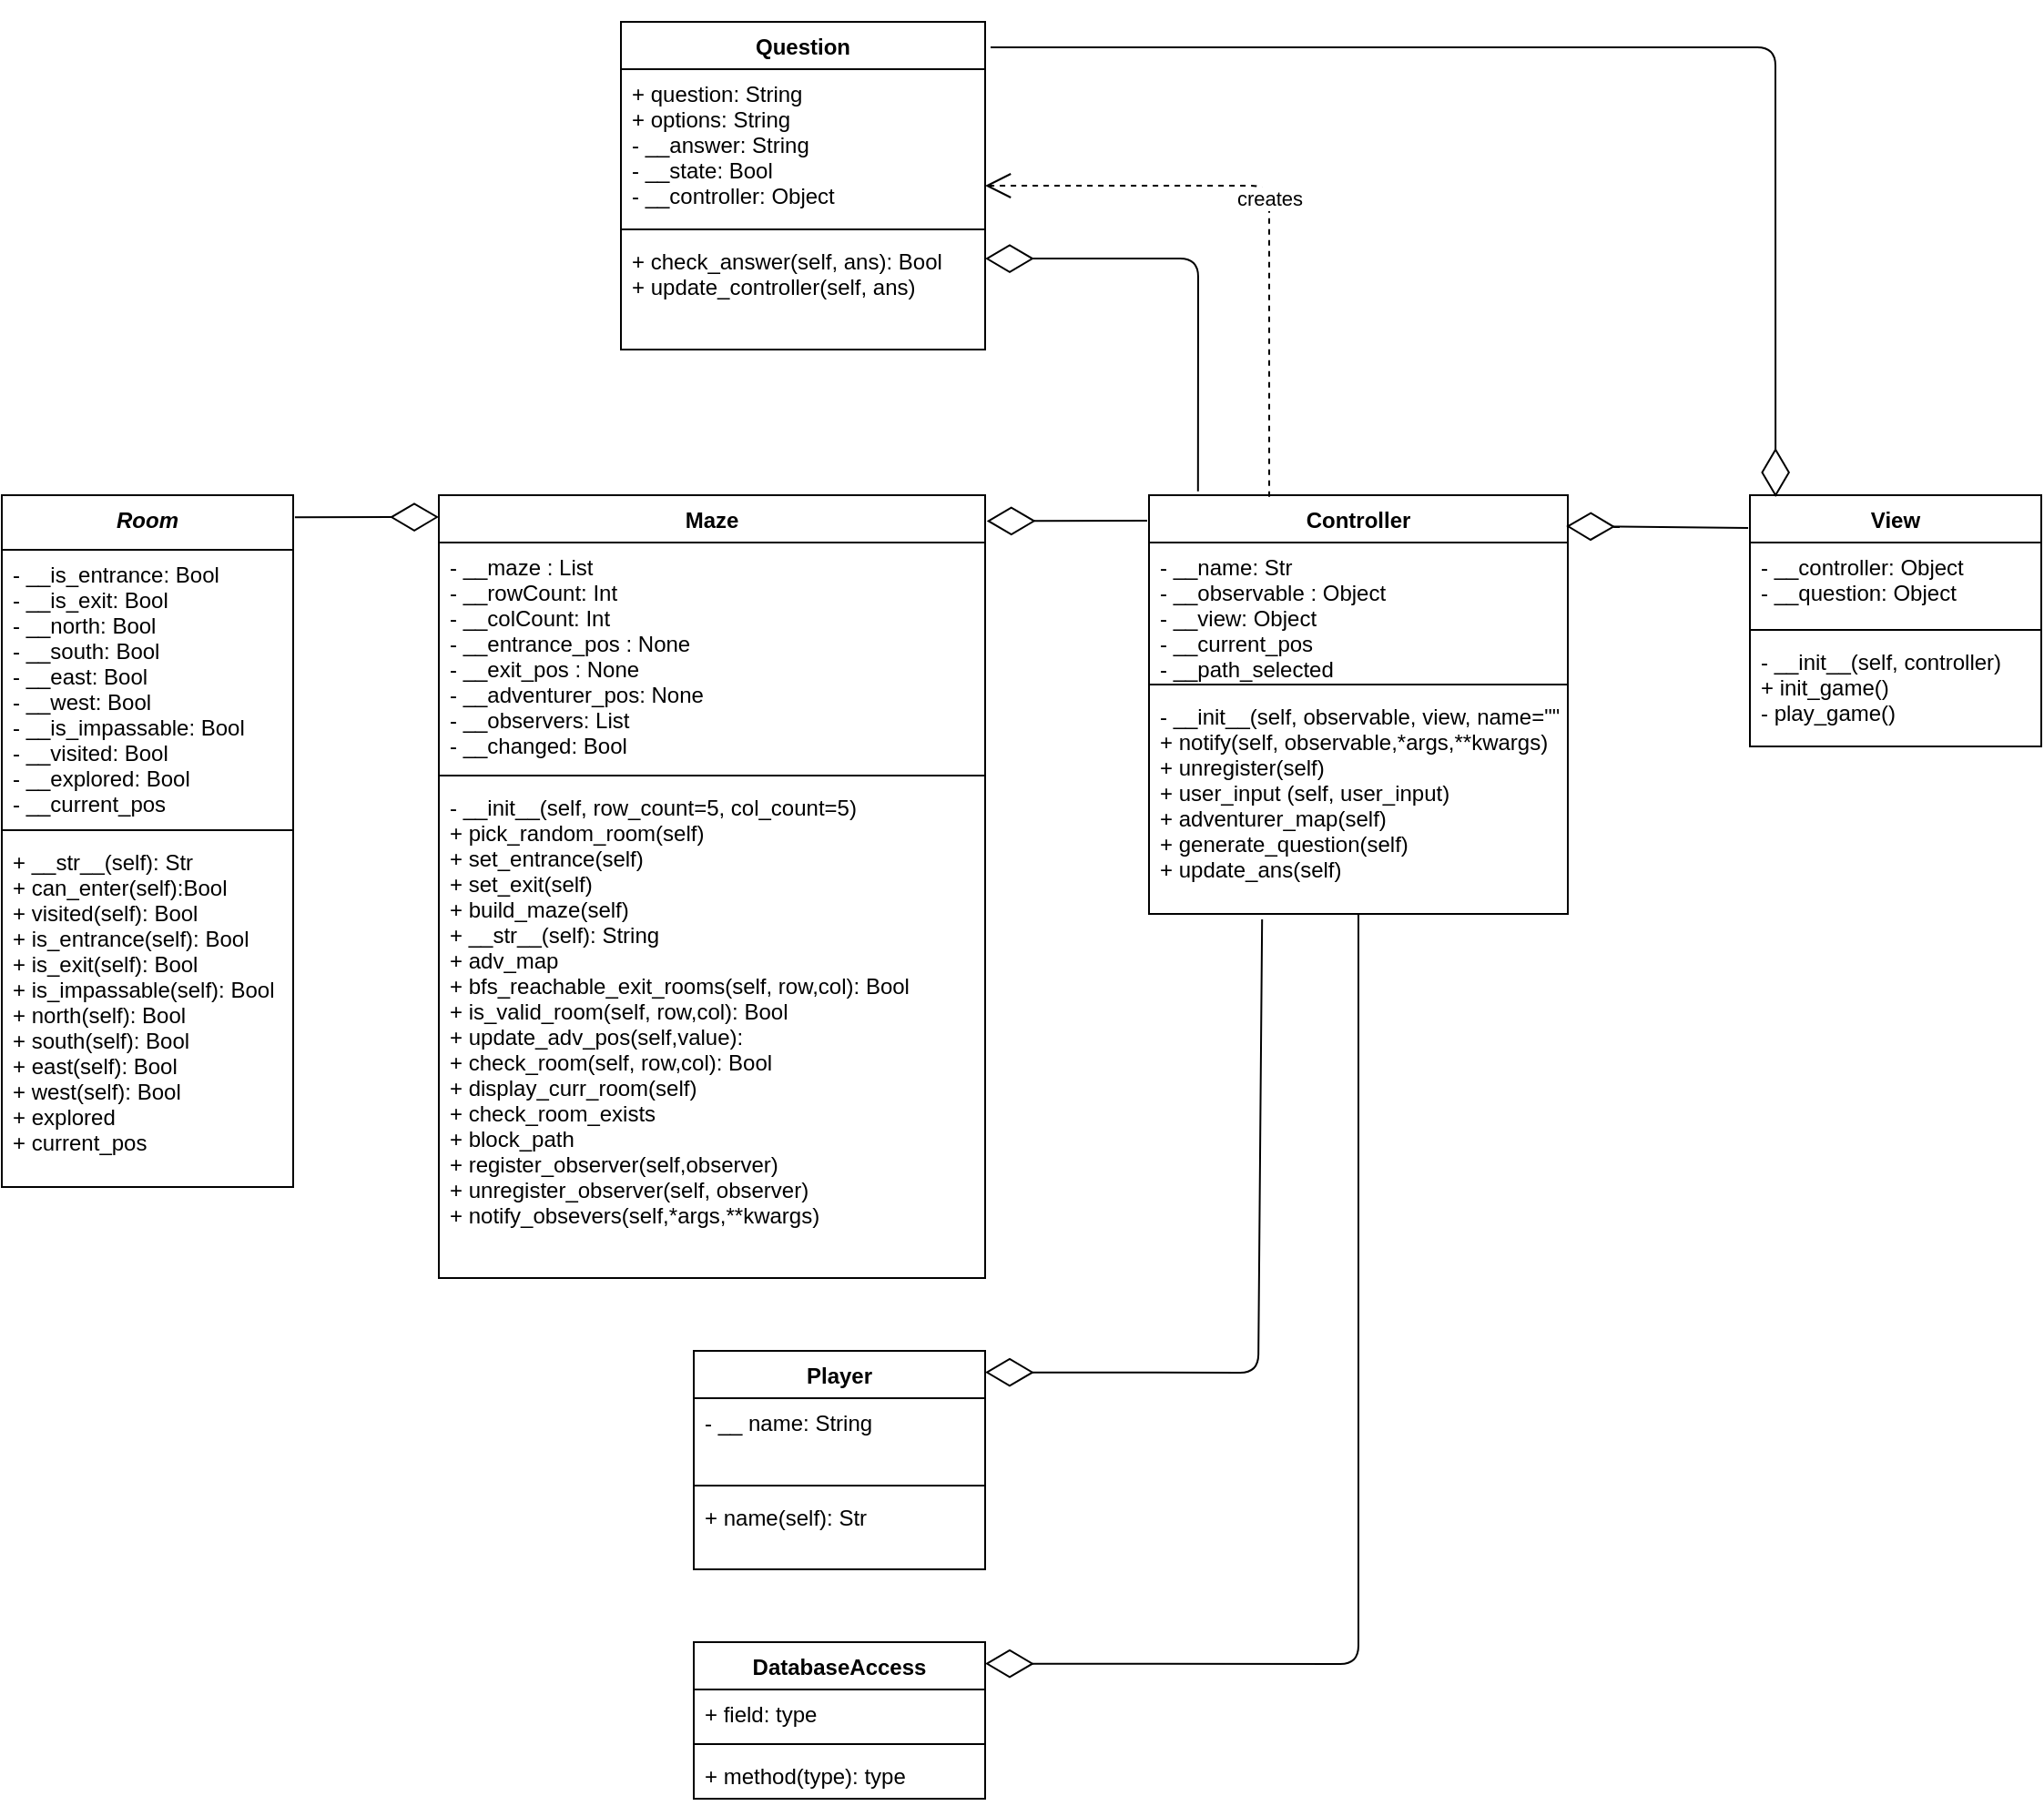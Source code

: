<mxfile version="14.2.9" type="device"><diagram id="2pzU6UBAtQB1RrakLwoV" name="Page-1"><mxGraphModel dx="1876" dy="754" grid="1" gridSize="10" guides="1" tooltips="1" connect="1" arrows="1" fold="1" page="1" pageScale="1" pageWidth="850" pageHeight="1100" math="0" shadow="0"><root><mxCell id="0"/><mxCell id="1" parent="0"/><mxCell id="dtdOn8wVSNTpU2MTarlF-1" value="Controller" style="swimlane;fontStyle=1;align=center;verticalAlign=top;childLayout=stackLayout;horizontal=1;startSize=26;horizontalStack=0;resizeParent=1;resizeParentMax=0;resizeLast=0;collapsible=1;marginBottom=0;" vertex="1" parent="1"><mxGeometry x="480" y="280" width="230" height="230" as="geometry"/></mxCell><mxCell id="dtdOn8wVSNTpU2MTarlF-2" value="- __name: Str&#xa;- __observable : Object&#xa;- __view: Object&#xa;- __current_pos &#xa;- __path_selected" style="text;strokeColor=none;fillColor=none;align=left;verticalAlign=top;spacingLeft=4;spacingRight=4;overflow=hidden;rotatable=0;points=[[0,0.5],[1,0.5]];portConstraint=eastwest;" vertex="1" parent="dtdOn8wVSNTpU2MTarlF-1"><mxGeometry y="26" width="230" height="74" as="geometry"/></mxCell><mxCell id="dtdOn8wVSNTpU2MTarlF-3" value="" style="line;strokeWidth=1;fillColor=none;align=left;verticalAlign=middle;spacingTop=-1;spacingLeft=3;spacingRight=3;rotatable=0;labelPosition=right;points=[];portConstraint=eastwest;" vertex="1" parent="dtdOn8wVSNTpU2MTarlF-1"><mxGeometry y="100" width="230" height="8" as="geometry"/></mxCell><mxCell id="dtdOn8wVSNTpU2MTarlF-4" value="- __init__(self, observable, view, name=&quot;&quot;)&#xa;+ notify(self, observable,*args,**kwargs)&#xa;+ unregister(self)&#xa;+ user_input (self, user_input)&#xa;+ adventurer_map(self)&#xa;+ generate_question(self)&#xa;+ update_ans(self)&#xa;" style="text;strokeColor=none;fillColor=none;align=left;verticalAlign=top;spacingLeft=4;spacingRight=4;overflow=hidden;rotatable=0;points=[[0,0.5],[1,0.5]];portConstraint=eastwest;" vertex="1" parent="dtdOn8wVSNTpU2MTarlF-1"><mxGeometry y="108" width="230" height="122" as="geometry"/></mxCell><mxCell id="dtdOn8wVSNTpU2MTarlF-5" value="Maze" style="swimlane;fontStyle=1;align=center;verticalAlign=top;childLayout=stackLayout;horizontal=1;startSize=26;horizontalStack=0;resizeParent=1;resizeParentMax=0;resizeLast=0;collapsible=1;marginBottom=0;" vertex="1" parent="1"><mxGeometry x="90" y="280" width="300" height="430" as="geometry"/></mxCell><mxCell id="dtdOn8wVSNTpU2MTarlF-29" value="" style="endArrow=diamondThin;endFill=0;endSize=24;html=1;exitX=1.006;exitY=0.032;exitDx=0;exitDy=0;exitPerimeter=0;" edge="1" parent="dtdOn8wVSNTpU2MTarlF-5" source="dtdOn8wVSNTpU2MTarlF-34"><mxGeometry width="160" relative="1" as="geometry"><mxPoint x="-70" y="12" as="sourcePoint"/><mxPoint y="12" as="targetPoint"/></mxGeometry></mxCell><mxCell id="dtdOn8wVSNTpU2MTarlF-6" value="- __maze : List&#xa;- __rowCount: Int&#xa;- __colCount: Int&#xa;- __entrance_pos : None&#xa;- __exit_pos : None&#xa;- __adventurer_pos: None&#xa;- __observers: List&#xa;- __changed: Bool" style="text;strokeColor=none;fillColor=none;align=left;verticalAlign=top;spacingLeft=4;spacingRight=4;overflow=hidden;rotatable=0;points=[[0,0.5],[1,0.5]];portConstraint=eastwest;" vertex="1" parent="dtdOn8wVSNTpU2MTarlF-5"><mxGeometry y="26" width="300" height="124" as="geometry"/></mxCell><mxCell id="dtdOn8wVSNTpU2MTarlF-7" value="" style="line;strokeWidth=1;fillColor=none;align=left;verticalAlign=middle;spacingTop=-1;spacingLeft=3;spacingRight=3;rotatable=0;labelPosition=right;points=[];portConstraint=eastwest;" vertex="1" parent="dtdOn8wVSNTpU2MTarlF-5"><mxGeometry y="150" width="300" height="8" as="geometry"/></mxCell><mxCell id="dtdOn8wVSNTpU2MTarlF-8" value="- __init__(self, row_count=5, col_count=5)&#xa;+ pick_random_room(self)&#xa;+ set_entrance(self)&#xa;+ set_exit(self)&#xa;+ build_maze(self)&#xa;+ __str__(self): String&#xa;+ adv_map&#xa;+ bfs_reachable_exit_rooms(self, row,col): Bool&#xa;+ is_valid_room(self, row,col): Bool&#xa;+ update_adv_pos(self,value):&#xa;+ check_room(self, row,col): Bool&#xa;+ display_curr_room(self)&#xa;+ check_room_exists&#xa;+ block_path&#xa;+ register_observer(self,observer)&#xa;+ unregister_observer(self, observer)&#xa;+ notify_obsevers(self,*args,**kwargs)" style="text;strokeColor=none;fillColor=none;align=left;verticalAlign=top;spacingLeft=4;spacingRight=4;overflow=hidden;rotatable=0;points=[[0,0.5],[1,0.5]];portConstraint=eastwest;" vertex="1" parent="dtdOn8wVSNTpU2MTarlF-5"><mxGeometry y="158" width="300" height="272" as="geometry"/></mxCell><mxCell id="dtdOn8wVSNTpU2MTarlF-9" value="View" style="swimlane;fontStyle=1;align=center;verticalAlign=top;childLayout=stackLayout;horizontal=1;startSize=26;horizontalStack=0;resizeParent=1;resizeParentMax=0;resizeLast=0;collapsible=1;marginBottom=0;" vertex="1" parent="1"><mxGeometry x="810" y="280" width="160" height="138" as="geometry"/></mxCell><mxCell id="dtdOn8wVSNTpU2MTarlF-10" value="- __controller: Object&#xa;- __question: Object" style="text;strokeColor=none;fillColor=none;align=left;verticalAlign=top;spacingLeft=4;spacingRight=4;overflow=hidden;rotatable=0;points=[[0,0.5],[1,0.5]];portConstraint=eastwest;" vertex="1" parent="dtdOn8wVSNTpU2MTarlF-9"><mxGeometry y="26" width="160" height="44" as="geometry"/></mxCell><mxCell id="dtdOn8wVSNTpU2MTarlF-11" value="" style="line;strokeWidth=1;fillColor=none;align=left;verticalAlign=middle;spacingTop=-1;spacingLeft=3;spacingRight=3;rotatable=0;labelPosition=right;points=[];portConstraint=eastwest;" vertex="1" parent="dtdOn8wVSNTpU2MTarlF-9"><mxGeometry y="70" width="160" height="8" as="geometry"/></mxCell><mxCell id="dtdOn8wVSNTpU2MTarlF-12" value="- __init__(self, controller)&#xa;+ init_game()&#xa;- play_game()" style="text;strokeColor=none;fillColor=none;align=left;verticalAlign=top;spacingLeft=4;spacingRight=4;overflow=hidden;rotatable=0;points=[[0,0.5],[1,0.5]];portConstraint=eastwest;" vertex="1" parent="dtdOn8wVSNTpU2MTarlF-9"><mxGeometry y="78" width="160" height="60" as="geometry"/></mxCell><mxCell id="dtdOn8wVSNTpU2MTarlF-13" value="Question" style="swimlane;fontStyle=1;align=center;verticalAlign=top;childLayout=stackLayout;horizontal=1;startSize=26;horizontalStack=0;resizeParent=1;resizeParentMax=0;resizeLast=0;collapsible=1;marginBottom=0;" vertex="1" parent="1"><mxGeometry x="190" y="20" width="200" height="180" as="geometry"/></mxCell><mxCell id="dtdOn8wVSNTpU2MTarlF-14" value="+ question: String&#xa;+ options: String&#xa;- __answer: String&#xa;- __state: Bool&#xa;- __controller: Object" style="text;strokeColor=none;fillColor=none;align=left;verticalAlign=top;spacingLeft=4;spacingRight=4;overflow=hidden;rotatable=0;points=[[0,0.5],[1,0.5]];portConstraint=eastwest;" vertex="1" parent="dtdOn8wVSNTpU2MTarlF-13"><mxGeometry y="26" width="200" height="84" as="geometry"/></mxCell><mxCell id="dtdOn8wVSNTpU2MTarlF-15" value="" style="line;strokeWidth=1;fillColor=none;align=left;verticalAlign=middle;spacingTop=-1;spacingLeft=3;spacingRight=3;rotatable=0;labelPosition=right;points=[];portConstraint=eastwest;" vertex="1" parent="dtdOn8wVSNTpU2MTarlF-13"><mxGeometry y="110" width="200" height="8" as="geometry"/></mxCell><mxCell id="dtdOn8wVSNTpU2MTarlF-16" value="+ check_answer(self, ans): Bool&#xa;+ update_controller(self, ans)" style="text;strokeColor=none;fillColor=none;align=left;verticalAlign=top;spacingLeft=4;spacingRight=4;overflow=hidden;rotatable=0;points=[[0,0.5],[1,0.5]];portConstraint=eastwest;" vertex="1" parent="dtdOn8wVSNTpU2MTarlF-13"><mxGeometry y="118" width="200" height="62" as="geometry"/></mxCell><mxCell id="dtdOn8wVSNTpU2MTarlF-17" value="DatabaseAccess" style="swimlane;fontStyle=1;align=center;verticalAlign=top;childLayout=stackLayout;horizontal=1;startSize=26;horizontalStack=0;resizeParent=1;resizeParentMax=0;resizeLast=0;collapsible=1;marginBottom=0;" vertex="1" parent="1"><mxGeometry x="230" y="910" width="160" height="86" as="geometry"/></mxCell><mxCell id="dtdOn8wVSNTpU2MTarlF-18" value="+ field: type" style="text;strokeColor=none;fillColor=none;align=left;verticalAlign=top;spacingLeft=4;spacingRight=4;overflow=hidden;rotatable=0;points=[[0,0.5],[1,0.5]];portConstraint=eastwest;" vertex="1" parent="dtdOn8wVSNTpU2MTarlF-17"><mxGeometry y="26" width="160" height="26" as="geometry"/></mxCell><mxCell id="dtdOn8wVSNTpU2MTarlF-19" value="" style="line;strokeWidth=1;fillColor=none;align=left;verticalAlign=middle;spacingTop=-1;spacingLeft=3;spacingRight=3;rotatable=0;labelPosition=right;points=[];portConstraint=eastwest;" vertex="1" parent="dtdOn8wVSNTpU2MTarlF-17"><mxGeometry y="52" width="160" height="8" as="geometry"/></mxCell><mxCell id="dtdOn8wVSNTpU2MTarlF-20" value="+ method(type): type" style="text;strokeColor=none;fillColor=none;align=left;verticalAlign=top;spacingLeft=4;spacingRight=4;overflow=hidden;rotatable=0;points=[[0,0.5],[1,0.5]];portConstraint=eastwest;" vertex="1" parent="dtdOn8wVSNTpU2MTarlF-17"><mxGeometry y="60" width="160" height="26" as="geometry"/></mxCell><mxCell id="dtdOn8wVSNTpU2MTarlF-30" value="" style="endArrow=diamondThin;endFill=0;endSize=24;html=1;entryX=1.003;entryY=0.033;entryDx=0;entryDy=0;entryPerimeter=0;" edge="1" parent="1" target="dtdOn8wVSNTpU2MTarlF-5"><mxGeometry width="160" relative="1" as="geometry"><mxPoint x="479" y="294" as="sourcePoint"/><mxPoint x="255" y="295" as="targetPoint"/></mxGeometry></mxCell><mxCell id="dtdOn8wVSNTpU2MTarlF-31" value="" style="endArrow=diamondThin;endFill=0;endSize=24;html=1;exitX=0.117;exitY=-0.009;exitDx=0;exitDy=0;exitPerimeter=0;entryX=1;entryY=0.194;entryDx=0;entryDy=0;entryPerimeter=0;" edge="1" parent="1" source="dtdOn8wVSNTpU2MTarlF-1" target="dtdOn8wVSNTpU2MTarlF-16"><mxGeometry width="160" relative="1" as="geometry"><mxPoint x="500" y="270" as="sourcePoint"/><mxPoint x="290" y="151" as="targetPoint"/><Array as="points"><mxPoint x="507" y="150"/></Array></mxGeometry></mxCell><mxCell id="dtdOn8wVSNTpU2MTarlF-32" value="creates" style="endArrow=open;endSize=12;dashed=1;html=1;exitX=0.287;exitY=0.004;exitDx=0;exitDy=0;exitPerimeter=0;" edge="1" parent="1" source="dtdOn8wVSNTpU2MTarlF-1" target="dtdOn8wVSNTpU2MTarlF-13"><mxGeometry width="160" relative="1" as="geometry"><mxPoint x="418.02" y="270.048" as="sourcePoint"/><mxPoint x="570" y="160" as="targetPoint"/><Array as="points"><mxPoint x="546" y="110"/></Array></mxGeometry></mxCell><mxCell id="dtdOn8wVSNTpU2MTarlF-34" value="Room" style="swimlane;fontStyle=3;align=center;verticalAlign=top;childLayout=stackLayout;horizontal=1;startSize=30;horizontalStack=0;resizeParent=1;resizeParentMax=0;resizeLast=0;collapsible=1;marginBottom=0;" vertex="1" parent="1"><mxGeometry x="-150" y="280" width="160" height="380" as="geometry"/></mxCell><mxCell id="dtdOn8wVSNTpU2MTarlF-35" value="- __is_entrance: Bool&#xa;- __is_exit: Bool&#xa;- __north: Bool&#xa;- __south: Bool&#xa;- __east: Bool&#xa;- __west: Bool&#xa;- __is_impassable: Bool&#xa;- __visited: Bool&#xa;- __explored: Bool&#xa;- __current_pos&#xa;" style="text;strokeColor=none;fillColor=none;align=left;verticalAlign=top;spacingLeft=4;spacingRight=4;overflow=hidden;rotatable=0;points=[[0,0.5],[1,0.5]];portConstraint=eastwest;" vertex="1" parent="dtdOn8wVSNTpU2MTarlF-34"><mxGeometry y="30" width="160" height="150" as="geometry"/></mxCell><mxCell id="dtdOn8wVSNTpU2MTarlF-36" value="" style="line;strokeWidth=1;fillColor=none;align=left;verticalAlign=middle;spacingTop=-1;spacingLeft=3;spacingRight=3;rotatable=0;labelPosition=right;points=[];portConstraint=eastwest;" vertex="1" parent="dtdOn8wVSNTpU2MTarlF-34"><mxGeometry y="180" width="160" height="8" as="geometry"/></mxCell><mxCell id="dtdOn8wVSNTpU2MTarlF-37" value="+ __str__(self): Str&#xa;+ can_enter(self):Bool&#xa;+ visited(self): Bool&#xa;+ is_entrance(self): Bool&#xa;+ is_exit(self): Bool&#xa;+ is_impassable(self): Bool&#xa;+ north(self): Bool&#xa;+ south(self): Bool&#xa;+ east(self): Bool&#xa;+ west(self): Bool&#xa;+ explored&#xa;+ current_pos&#xa;" style="text;strokeColor=none;fillColor=none;align=left;verticalAlign=top;spacingLeft=4;spacingRight=4;overflow=hidden;rotatable=0;points=[[0,0.5],[1,0.5]];portConstraint=eastwest;" vertex="1" parent="dtdOn8wVSNTpU2MTarlF-34"><mxGeometry y="188" width="160" height="192" as="geometry"/></mxCell><mxCell id="dtdOn8wVSNTpU2MTarlF-47" value="" style="endArrow=diamondThin;endFill=0;endSize=24;html=1;exitX=1.015;exitY=0.078;exitDx=0;exitDy=0;exitPerimeter=0;entryX=0.088;entryY=0.007;entryDx=0;entryDy=0;entryPerimeter=0;" edge="1" parent="1" source="dtdOn8wVSNTpU2MTarlF-13" target="dtdOn8wVSNTpU2MTarlF-9"><mxGeometry width="160" relative="1" as="geometry"><mxPoint x="408.1" y="-8.5" as="sourcePoint"/><mxPoint x="320.0" y="-8.31" as="targetPoint"/><Array as="points"><mxPoint x="824" y="34"/></Array></mxGeometry></mxCell><mxCell id="dtdOn8wVSNTpU2MTarlF-48" value="" style="endArrow=diamondThin;endFill=0;endSize=24;html=1;entryX=0.996;entryY=0.074;entryDx=0;entryDy=0;entryPerimeter=0;exitX=-0.006;exitY=0.13;exitDx=0;exitDy=0;exitPerimeter=0;" edge="1" parent="1" source="dtdOn8wVSNTpU2MTarlF-9" target="dtdOn8wVSNTpU2MTarlF-1"><mxGeometry width="160" relative="1" as="geometry"><mxPoint x="807" y="291" as="sourcePoint"/><mxPoint x="713" y="287" as="targetPoint"/><Array as="points"/></mxGeometry></mxCell><mxCell id="dtdOn8wVSNTpU2MTarlF-49" value="Player" style="swimlane;fontStyle=1;align=center;verticalAlign=top;childLayout=stackLayout;horizontal=1;startSize=26;horizontalStack=0;resizeParent=1;resizeParentMax=0;resizeLast=0;collapsible=1;marginBottom=0;" vertex="1" parent="1"><mxGeometry x="230" y="750" width="160" height="120" as="geometry"/></mxCell><mxCell id="dtdOn8wVSNTpU2MTarlF-50" value="- __ name: String" style="text;strokeColor=none;fillColor=none;align=left;verticalAlign=top;spacingLeft=4;spacingRight=4;overflow=hidden;rotatable=0;points=[[0,0.5],[1,0.5]];portConstraint=eastwest;" vertex="1" parent="dtdOn8wVSNTpU2MTarlF-49"><mxGeometry y="26" width="160" height="44" as="geometry"/></mxCell><mxCell id="dtdOn8wVSNTpU2MTarlF-51" value="" style="line;strokeWidth=1;fillColor=none;align=left;verticalAlign=middle;spacingTop=-1;spacingLeft=3;spacingRight=3;rotatable=0;labelPosition=right;points=[];portConstraint=eastwest;" vertex="1" parent="dtdOn8wVSNTpU2MTarlF-49"><mxGeometry y="70" width="160" height="8" as="geometry"/></mxCell><mxCell id="dtdOn8wVSNTpU2MTarlF-52" value="+ name(self): Str&#xa;" style="text;strokeColor=none;fillColor=none;align=left;verticalAlign=top;spacingLeft=4;spacingRight=4;overflow=hidden;rotatable=0;points=[[0,0.5],[1,0.5]];portConstraint=eastwest;" vertex="1" parent="dtdOn8wVSNTpU2MTarlF-49"><mxGeometry y="78" width="160" height="42" as="geometry"/></mxCell><mxCell id="dtdOn8wVSNTpU2MTarlF-53" value="" style="endArrow=diamondThin;endFill=0;endSize=24;html=1;entryX=0.996;entryY=0.06;entryDx=0;entryDy=0;entryPerimeter=0;exitX=0.27;exitY=1.025;exitDx=0;exitDy=0;exitPerimeter=0;" edge="1" parent="1" source="dtdOn8wVSNTpU2MTarlF-4"><mxGeometry width="160" relative="1" as="geometry"><mxPoint x="492.92" y="760" as="sourcePoint"/><mxPoint x="390.0" y="761.8" as="targetPoint"/><Array as="points"><mxPoint x="540" y="762"/></Array></mxGeometry></mxCell><mxCell id="dtdOn8wVSNTpU2MTarlF-54" value="" style="endArrow=diamondThin;endFill=0;endSize=24;html=1;entryX=0.996;entryY=0.06;entryDx=0;entryDy=0;entryPerimeter=0;" edge="1" parent="1" source="dtdOn8wVSNTpU2MTarlF-1"><mxGeometry width="160" relative="1" as="geometry"><mxPoint x="492.92" y="920" as="sourcePoint"/><mxPoint x="390.0" y="921.8" as="targetPoint"/><Array as="points"><mxPoint x="595" y="922"/></Array></mxGeometry></mxCell></root></mxGraphModel></diagram></mxfile>